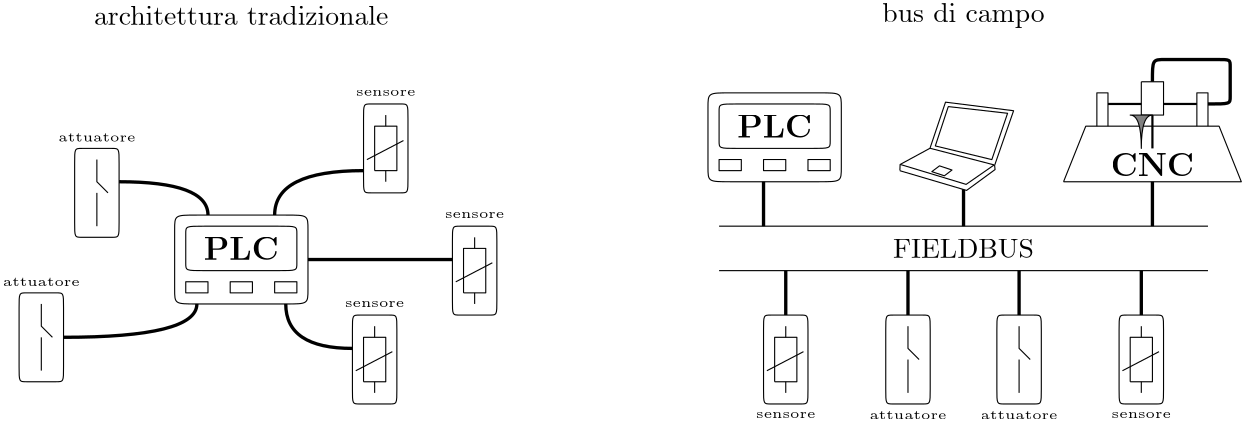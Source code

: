 <?xml version="1.0"?>
<!DOCTYPE ipe SYSTEM "ipe.dtd">
<ipe version="70218" creator="Ipe 7.2.28">
<info created="D:20241021165939" modified="D:20241021170552"/>
<ipestyle name="basic">
<symbol name="arrow/arc(spx)">
<path stroke="sym-stroke" fill="sym-stroke" pen="sym-pen">
0 0 m
-1 0.333 l
-1 -0.333 l
h
</path>
</symbol>
<symbol name="arrow/farc(spx)">
<path stroke="sym-stroke" fill="white" pen="sym-pen">
0 0 m
-1 0.333 l
-1 -0.333 l
h
</path>
</symbol>
<symbol name="arrow/ptarc(spx)">
<path stroke="sym-stroke" fill="sym-stroke" pen="sym-pen">
0 0 m
-1 0.333 l
-0.8 0 l
-1 -0.333 l
h
</path>
</symbol>
<symbol name="arrow/fptarc(spx)">
<path stroke="sym-stroke" fill="white" pen="sym-pen">
0 0 m
-1 0.333 l
-0.8 0 l
-1 -0.333 l
h
</path>
</symbol>
<symbol name="mark/circle(sx)" transformations="translations">
<path fill="sym-stroke">
0.6 0 0 0.6 0 0 e
0.4 0 0 0.4 0 0 e
</path>
</symbol>
<symbol name="mark/disk(sx)" transformations="translations">
<path fill="sym-stroke">
0.6 0 0 0.6 0 0 e
</path>
</symbol>
<symbol name="mark/fdisk(sfx)" transformations="translations">
<group>
<path fill="sym-fill">
0.5 0 0 0.5 0 0 e
</path>
<path fill="sym-stroke" fillrule="eofill">
0.6 0 0 0.6 0 0 e
0.4 0 0 0.4 0 0 e
</path>
</group>
</symbol>
<symbol name="mark/box(sx)" transformations="translations">
<path fill="sym-stroke" fillrule="eofill">
-0.6 -0.6 m
0.6 -0.6 l
0.6 0.6 l
-0.6 0.6 l
h
-0.4 -0.4 m
0.4 -0.4 l
0.4 0.4 l
-0.4 0.4 l
h
</path>
</symbol>
<symbol name="mark/square(sx)" transformations="translations">
<path fill="sym-stroke">
-0.6 -0.6 m
0.6 -0.6 l
0.6 0.6 l
-0.6 0.6 l
h
</path>
</symbol>
<symbol name="mark/fsquare(sfx)" transformations="translations">
<group>
<path fill="sym-fill">
-0.5 -0.5 m
0.5 -0.5 l
0.5 0.5 l
-0.5 0.5 l
h
</path>
<path fill="sym-stroke" fillrule="eofill">
-0.6 -0.6 m
0.6 -0.6 l
0.6 0.6 l
-0.6 0.6 l
h
-0.4 -0.4 m
0.4 -0.4 l
0.4 0.4 l
-0.4 0.4 l
h
</path>
</group>
</symbol>
<symbol name="mark/cross(sx)" transformations="translations">
<group>
<path fill="sym-stroke">
-0.43 -0.57 m
0.57 0.43 l
0.43 0.57 l
-0.57 -0.43 l
h
</path>
<path fill="sym-stroke">
-0.43 0.57 m
0.57 -0.43 l
0.43 -0.57 l
-0.57 0.43 l
h
</path>
</group>
</symbol>
<symbol name="arrow/fnormal(spx)">
<path stroke="sym-stroke" fill="white" pen="sym-pen">
0 0 m
-1 0.333 l
-1 -0.333 l
h
</path>
</symbol>
<symbol name="arrow/pointed(spx)">
<path stroke="sym-stroke" fill="sym-stroke" pen="sym-pen">
0 0 m
-1 0.333 l
-0.8 0 l
-1 -0.333 l
h
</path>
</symbol>
<symbol name="arrow/fpointed(spx)">
<path stroke="sym-stroke" fill="white" pen="sym-pen">
0 0 m
-1 0.333 l
-0.8 0 l
-1 -0.333 l
h
</path>
</symbol>
<symbol name="arrow/linear(spx)">
<path stroke="sym-stroke" pen="sym-pen">
-1 0.333 m
0 0 l
-1 -0.333 l
</path>
</symbol>
<symbol name="arrow/fdouble(spx)">
<path stroke="sym-stroke" fill="white" pen="sym-pen">
0 0 m
-1 0.333 l
-1 -0.333 l
h
-1 0 m
-2 0.333 l
-2 -0.333 l
h
</path>
</symbol>
<symbol name="arrow/double(spx)">
<path stroke="sym-stroke" fill="sym-stroke" pen="sym-pen">
0 0 m
-1 0.333 l
-1 -0.333 l
h
-1 0 m
-2 0.333 l
-2 -0.333 l
h
</path>
</symbol>
<symbol name="arrow/mid-normal(spx)">
<path stroke="sym-stroke" fill="sym-stroke" pen="sym-pen">
0.5 0 m
-0.5 0.333 l
-0.5 -0.333 l
h
</path>
</symbol>
<symbol name="arrow/mid-fnormal(spx)">
<path stroke="sym-stroke" fill="white" pen="sym-pen">
0.5 0 m
-0.5 0.333 l
-0.5 -0.333 l
h
</path>
</symbol>
<symbol name="arrow/mid-pointed(spx)">
<path stroke="sym-stroke" fill="sym-stroke" pen="sym-pen">
0.5 0 m
-0.5 0.333 l
-0.3 0 l
-0.5 -0.333 l
h
</path>
</symbol>
<symbol name="arrow/mid-fpointed(spx)">
<path stroke="sym-stroke" fill="white" pen="sym-pen">
0.5 0 m
-0.5 0.333 l
-0.3 0 l
-0.5 -0.333 l
h
</path>
</symbol>
<symbol name="arrow/mid-double(spx)">
<path stroke="sym-stroke" fill="sym-stroke" pen="sym-pen">
1 0 m
0 0.333 l
0 -0.333 l
h
0 0 m
-1 0.333 l
-1 -0.333 l
h
</path>
</symbol>
<symbol name="arrow/mid-fdouble(spx)">
<path stroke="sym-stroke" fill="white" pen="sym-pen">
1 0 m
0 0.333 l
0 -0.333 l
h
0 0 m
-1 0.333 l
-1 -0.333 l
h
</path>
</symbol>
<anglesize name="22.5 deg" value="22.5"/>
<anglesize name="30 deg" value="30"/>
<anglesize name="45 deg" value="45"/>
<anglesize name="60 deg" value="60"/>
<anglesize name="90 deg" value="90"/>
<arrowsize name="large" value="10"/>
<arrowsize name="small" value="5"/>
<arrowsize name="tiny" value="3"/>
<color name="blue" value="0 0 1"/>
<color name="brown" value="0.647 0.165 0.165"/>
<color name="darkblue" value="0 0 0.545"/>
<color name="darkcyan" value="0 0.545 0.545"/>
<color name="darkgray" value="0.663"/>
<color name="darkgreen" value="0 0.392 0"/>
<color name="darkmagenta" value="0.545 0 0.545"/>
<color name="darkorange" value="1 0.549 0"/>
<color name="darkred" value="0.545 0 0"/>
<color name="gold" value="1 0.843 0"/>
<color name="gray" value="0.745"/>
<color name="green" value="0 1 0"/>
<color name="lightblue" value="0.678 0.847 0.902"/>
<color name="lightcyan" value="0.878 1 1"/>
<color name="lightgray" value="0.827"/>
<color name="lightgreen" value="0.565 0.933 0.565"/>
<color name="lightyellow" value="1 1 0.878"/>
<color name="navy" value="0 0 0.502"/>
<color name="orange" value="1 0.647 0"/>
<color name="pink" value="1 0.753 0.796"/>
<color name="purple" value="0.627 0.125 0.941"/>
<color name="red" value="1 0 0"/>
<color name="seagreen" value="0.18 0.545 0.341"/>
<color name="turquoise" value="0.251 0.878 0.816"/>
<color name="violet" value="0.933 0.51 0.933"/>
<color name="yellow" value="1 1 0"/>
<dashstyle name="dash dot dotted" value="[4 2 1 2 1 2] 0"/>
<dashstyle name="dash dotted" value="[4 2 1 2] 0"/>
<dashstyle name="dashed" value="[4] 0"/>
<dashstyle name="dotted" value="[1 3] 0"/>
<gridsize name="10 pts (~3.5 mm)" value="10"/>
<gridsize name="14 pts (~5 mm)" value="14"/>
<gridsize name="16 pts (~6 mm)" value="16"/>
<gridsize name="20 pts (~7 mm)" value="20"/>
<gridsize name="28 pts (~10 mm)" value="28"/>
<gridsize name="32 pts (~12 mm)" value="32"/>
<gridsize name="4 pts" value="4"/>
<gridsize name="56 pts (~20 mm)" value="56"/>
<gridsize name="8 pts (~3 mm)" value="8"/>
<opacity name="10%" value="0.1"/>
<opacity name="30%" value="0.3"/>
<opacity name="50%" value="0.5"/>
<opacity name="75%" value="0.75"/>
<pen name="fat" value="1.2"/>
<pen name="heavier" value="0.8"/>
<pen name="ultrafat" value="2"/>
<symbolsize name="large" value="5"/>
<symbolsize name="small" value="2"/>
<symbolsize name="tiny" value="1.1"/>
<textsize name="Huge" value="\Huge"/>
<textsize name="LARGE" value="\LARGE"/>
<textsize name="Large" value="\Large"/>
<textsize name="footnote" value="\footnotesize"/>
<textsize name="huge" value="\huge"/>
<textsize name="large" value="\large"/>
<textsize name="script" value="\scriptsize"/>
<textsize name="small" value="\small"/>
<textsize name="tiny" value="\tiny"/>
<textstyle name="center" begin="\begin{center}" end="\end{center}"/>
<textstyle name="item" begin="\begin{itemize}\item{}" end="\end{itemize}"/>
<textstyle name="itemize" begin="\begin{itemize}" end="\end{itemize}"/>
<tiling name="falling" angle="-60" step="4" width="1"/>
<tiling name="rising" angle="30" step="4" width="1"/>
</ipestyle>
<page>
<layer name="alpha"/>
<view layers="alpha" active="alpha"/>
<path layer="alpha" matrix="1 0 0 1 -180 -160" stroke="0" opacity="30%" stroke-opacity="opaque">
336 720
384 720
384 720
384 752
384 752
336 752
336 752
336 720 u
</path>
<path matrix="1 0 0 1 -180 -160" stroke="0" opacity="30%" stroke-opacity="opaque">
340 748
340 748
380 748
380 748
380 732
380 732
340 732
340 732 u
</path>
<path matrix="1 0 0 1 -180 -160" stroke="0" opacity="30%" stroke-opacity="opaque">
340 728 m
340 724 l
348 724 l
348 728 l
h
</path>
<path matrix="1 0 0 1 -180 -160" stroke="0" opacity="30%" stroke-opacity="opaque">
356 728 m
356 724 l
364 724 l
364 728 l
h
</path>
<path matrix="1 0 0 1 -180 -160" stroke="0" opacity="30%" stroke-opacity="opaque">
372 728 m
372 724 l
380 724 l
380 728 l
h
</path>
<text matrix="1 0 0 1 -180 -160" transformations="translations" pos="360 740" stroke="0" type="label" width="26.982" height="8.203" depth="0" halign="center" valign="center" size="large">\textbf{PLC}</text>
<path matrix="1 0 0 1 28 -116" stroke="0">
448 720 m
496 720 l
512 720 l
504 740 l
456 740 l
448 720 l
</path>
<path matrix="1 0 0 1 28 -116" stroke="0">
460 740 m
460 752 l
464 752 l
464 740 l
</path>
<path matrix="1 0 0 1 28 -116" stroke="0">
496 740 m
496 752 l
500 752 l
500 740 l
</path>
<path matrix="1 0 0 1 28 -116" stroke="0">
476 756 m
476 744 l
484 744 l
484 756 l
476 756 l
</path>
<path matrix="1 0 0 1 28 -116" stroke="0" pen="fat">
480 756 m
480 764
480 764
508 764
508 764
508 748
508 748
500 748 c
</path>
<path matrix="1 0 0 1 28 -116" stroke="0" pen="heavier">
464 748 m
476 748 l
</path>
<path matrix="1 0 0 1 28 -116" stroke="0" pen="heavier">
484 748 m
496 748 l
</path>
<path matrix="1 0 0 1 28 -116" stroke="0" pen="heavier">
480 744 m
480 732 l
</path>
<text matrix="1 0 0 1 148 -129.864" transformations="translations" pos="360 740" stroke="0" type="label" width="29.943" height="8.203" depth="0" halign="center" valign="center" size="large">\textbf{CNC}</text>
<path matrix="1 0 0 1 -120 -8" stroke="0">
240 624
256 624
256 624
256 592
256 592
240 592
240 592
240 624 u
</path>
<path matrix="1 0 0 1 -120 -8" stroke="0">
248 620 m
248 612 l
252 608 l
</path>
<path matrix="1 0 0 1 -120 -8" stroke="0">
248 608 m
248 596 l
</path>
<path matrix="1 0 0 1 -16 8" stroke="0">
240 624
256 624
256 624
256 592
256 592
240 592
240 592
240 624 u
</path>
<path matrix="1 0 0 1 -44 8" stroke="0">
272 600 m
280 600 l
280 616 l
272 616 l
272 600 l
</path>
<path matrix="1 0 0 1 -44 8" stroke="0">
276 600 m
276 596 l
</path>
<path matrix="1 0 0 1 -44 8" stroke="0">
276 616 m
276 620 l
</path>
<path matrix="1 0 0 1 -44 8" stroke="0">
269.204 603.969 m
282.375 610.83 l
</path>
<text matrix="1 0 0 1 -232 -120" transformations="translations" pos="360 740" stroke="0" type="label" width="27.744" height="3.064" depth="0" halign="center" valign="center" size="tiny">attuatore</text>
<text matrix="1 0 0 1 -128 -104" transformations="translations" pos="360 740" stroke="0" type="label" width="21.378" height="2.145" depth="0" halign="center" valign="center" size="tiny">sensore</text>
<path matrix="1 0 0 1 -140 -60" stroke="0">
240 624
256 624
256 624
256 592
256 592
240 592
240 592
240 624 u
</path>
<path matrix="1 0 0 1 -140 -60" stroke="0">
248 620 m
248 612 l
252 608 l
</path>
<path matrix="1 0 0 1 -140 -60" stroke="0">
248 608 m
248 596 l
</path>
<text matrix="1 0 0 1 -252 -172" transformations="translations" pos="360 740" stroke="0" type="label" width="27.744" height="3.064" depth="0" halign="center" valign="center" size="tiny">attuatore</text>
<path matrix="1 0 0 1 16 -36" stroke="0">
240 624
256 624
256 624
256 592
256 592
240 592
240 592
240 624 u
</path>
<path matrix="1 0 0 1 -12 -36" stroke="0">
272 600 m
280 600 l
280 616 l
272 616 l
272 600 l
</path>
<path matrix="1 0 0 1 -12 -36" stroke="0">
276 600 m
276 596 l
</path>
<path matrix="1 0 0 1 -12 -36" stroke="0">
276 616 m
276 620 l
</path>
<path matrix="1 0 0 1 -12 -36" stroke="0">
269.204 603.969 m
282.375 610.83 l
</path>
<text matrix="1 0 0 1 -96 -148" transformations="translations" pos="360 740" stroke="0" type="label" width="21.378" height="2.145" depth="0" halign="center" valign="center" size="tiny">sensore</text>
<path matrix="1 0 0 1 -20 -68" stroke="0">
240 624
256 624
256 624
256 592
256 592
240 592
240 592
240 624 u
</path>
<path matrix="1 0 0 1 -48 -68" stroke="0">
272 600 m
280 600 l
280 616 l
272 616 l
272 600 l
</path>
<path matrix="1 0 0 1 -48 -68" stroke="0">
276 600 m
276 596 l
</path>
<path matrix="1 0 0 1 -48 -68" stroke="0">
276 616 m
276 620 l
</path>
<path matrix="1 0 0 1 -48 -68" stroke="0">
269.204 603.969 m
282.375 610.83 l
</path>
<text matrix="1 0 0 1 -132 -180" transformations="translations" pos="360 740" stroke="0" type="label" width="21.378" height="2.145" depth="0" halign="center" valign="center" size="tiny">sensore</text>
<text matrix="1 0 0 1 80 -160" transformations="translations" pos="360 740" stroke="0" type="label" width="50.782" height="6.808" depth="0" halign="center" valign="center">FIELDBUS</text>
<path stroke="0">
352 588 m
528 588 l
</path>
<path stroke="0">
352 572 m
528 572 l
</path>
<path matrix="1 0 0 1 12 -116" stroke="0" opacity="30%" stroke-opacity="opaque">
336 720
384 720
384 720
384 752
384 752
336 752
336 752
336 720 u
</path>
<path matrix="1 0 0 1 12 -116" stroke="0" opacity="30%" stroke-opacity="opaque">
340 748
340 748
380 748
380 748
380 732
380 732
340 732
340 732 u
</path>
<path matrix="1 0 0 1 12 -116" stroke="0" opacity="30%" stroke-opacity="opaque">
340 728 m
340 724 l
348 724 l
348 728 l
h
</path>
<path matrix="1 0 0 1 12 -116" stroke="0" opacity="30%" stroke-opacity="opaque">
356 728 m
356 724 l
364 724 l
364 728 l
h
</path>
<path matrix="1 0 0 1 12 -116" stroke="0" opacity="30%" stroke-opacity="opaque">
372 728 m
372 724 l
380 724 l
380 728 l
h
</path>
<text matrix="1 0 0 1 12 -116" transformations="translations" pos="360 740" stroke="0" type="label" width="26.982" height="8.203" depth="0" halign="center" valign="center" size="large">\textbf{PLC}</text>
<path matrix="1 0 0 1 128 -68" stroke="0">
240 624
256 624
256 624
256 592
256 592
240 592
240 592
240 624 u
</path>
<path matrix="1 0 0 1 100 -68" stroke="0">
272 600 m
280 600 l
280 616 l
272 616 l
272 600 l
</path>
<path matrix="1 0 0 1 100 -68" stroke="0">
276 600 m
276 596 l
</path>
<path matrix="1 0 0 1 100 -68" stroke="0">
276 616 m
276 620 l
</path>
<path matrix="1 0 0 1 100 -68" stroke="0">
269.204 603.969 m
282.375 610.83 l
</path>
<text matrix="1 0 0 1 16 -220" transformations="translations" pos="360 740" stroke="0" type="label" width="21.378" height="2.145" depth="0" halign="center" valign="center" size="tiny">sensore</text>
<path matrix="1 0 0 1 172 -68" stroke="0">
240 624
256 624
256 624
256 592
256 592
240 592
240 592
240 624 u
</path>
<path matrix="1 0 0 1 172 -68" stroke="0">
248 620 m
248 612 l
252 608 l
</path>
<path matrix="1 0 0 1 172 -68" stroke="0">
248 608 m
248 596 l
</path>
<text matrix="1 0 0 1 60 -220" transformations="translations" pos="360 740" stroke="0" type="label" width="27.744" height="3.064" depth="0" halign="center" valign="center" size="tiny">attuatore</text>
<path matrix="1 0 0 1 212 -68" stroke="0">
240 624
256 624
256 624
256 592
256 592
240 592
240 592
240 624 u
</path>
<path matrix="1 0 0 1 212 -68" stroke="0">
248 620 m
248 612 l
252 608 l
</path>
<path matrix="1 0 0 1 212 -68" stroke="0">
248 608 m
248 596 l
</path>
<text matrix="1 0 0 1 100 -220" transformations="translations" pos="360 740" stroke="0" type="label" width="27.744" height="3.064" depth="0" halign="center" valign="center" size="tiny">attuatore</text>
<path matrix="1 0 0 1 256 -68" stroke="0">
240 624
256 624
256 624
256 592
256 592
240 592
240 592
240 624 u
</path>
<path matrix="1 0 0 1 228 -68" stroke="0">
272 600 m
280 600 l
280 616 l
272 616 l
272 600 l
</path>
<path matrix="1 0 0 1 228 -68" stroke="0">
276 600 m
276 596 l
</path>
<path matrix="1 0 0 1 228 -68" stroke="0">
276 616 m
276 620 l
</path>
<path matrix="1 0 0 1 228 -68" stroke="0">
269.204 603.969 m
282.375 610.83 l
</path>
<text matrix="1 0 0 1 144 -220" transformations="translations" pos="360 740" stroke="0" type="label" width="21.378" height="2.145" depth="0" halign="center" valign="center" size="tiny">sensore</text>
<path stroke="0" pen="fat">
368 604 m
368 588 l
</path>
<path stroke="0" pen="fat">
440 608 m
440 588 l
</path>
<path stroke="0" pen="fat">
508 604 m
508 588 l
</path>
<path matrix="0.626381 0 0 0.626381 315.839 154.161" stroke="black" fill="white">
161.636 724.492 m
199.972 713.178 l
216.345 725.158 l
216.079 727.554 l
226.994 758.968 l
187.859 763.893 l
178.941 737.404 l
161.77 728.086 l
161.636 724.625 l
</path>
<path matrix="0.626381 0 0 0.626381 315.839 154.161" stroke="black">
161.903 728.086 m
199.706 716.639 l
215.812 727.82 l
</path>
<path matrix="0.626381 0 0 0.626381 315.839 154.161" stroke="black">
215.812 727.82 m
178.941 737.404 l
</path>
<path matrix="0.626381 0 0 0.626381 315.839 154.161" stroke="black" fill="white">
189.456 761.364 m
182.002 738.735 l
214.481 730.881 l
223.533 757.503 l
189.323 761.364 l
</path>
<path matrix="0.626381 0 0 0.626381 315.839 154.161" stroke="black">
180.006 723.96 m
187.194 721.564 l
191.586 724.891 l
184.398 727.287 l
h
</path>
<path stroke="0" pen="fat">
376 556 m
376 572 l
</path>
<path stroke="0" pen="fat">
420 556 m
420 572 l
</path>
<path stroke="0" pen="fat">
460 556 m
460 572 l
</path>
<path stroke="0" pen="fat">
504 556 m
504 572 l
</path>
<path stroke="0" pen="fat">
196 560 m
196 544
220 544 c
</path>
<path stroke="0" pen="fat">
204 576 m
256 576 l
</path>
<path stroke="0" pen="fat">
192 592 m
192 608
224 608 c
</path>
<path stroke="0" pen="fat">
168 592 m
168 604
136 604 c
</path>
<path stroke="0" pen="fat">
116 548 m
164 548
164 560 c
</path>
<text matrix="1 0 0 1 80 -76" transformations="translations" pos="360 740" stroke="0" type="label" width="58.448" height="6.926" depth="1.93" halign="center" valign="center">bus di campo</text>
<text matrix="1 0 0 1 -180 -76" transformations="translations" pos="360 740" stroke="0" type="label" width="106.075" height="6.918" depth="0" halign="center" valign="center">architettura tradizionale</text>
<path matrix="1 0 0 1 -4 0" stroke="0" fill="0.502">
504 628 m
508 628 l
512 628 l
508 628
508 616 c
508 628
504 628 c
h
</path>
</page>
</ipe>

